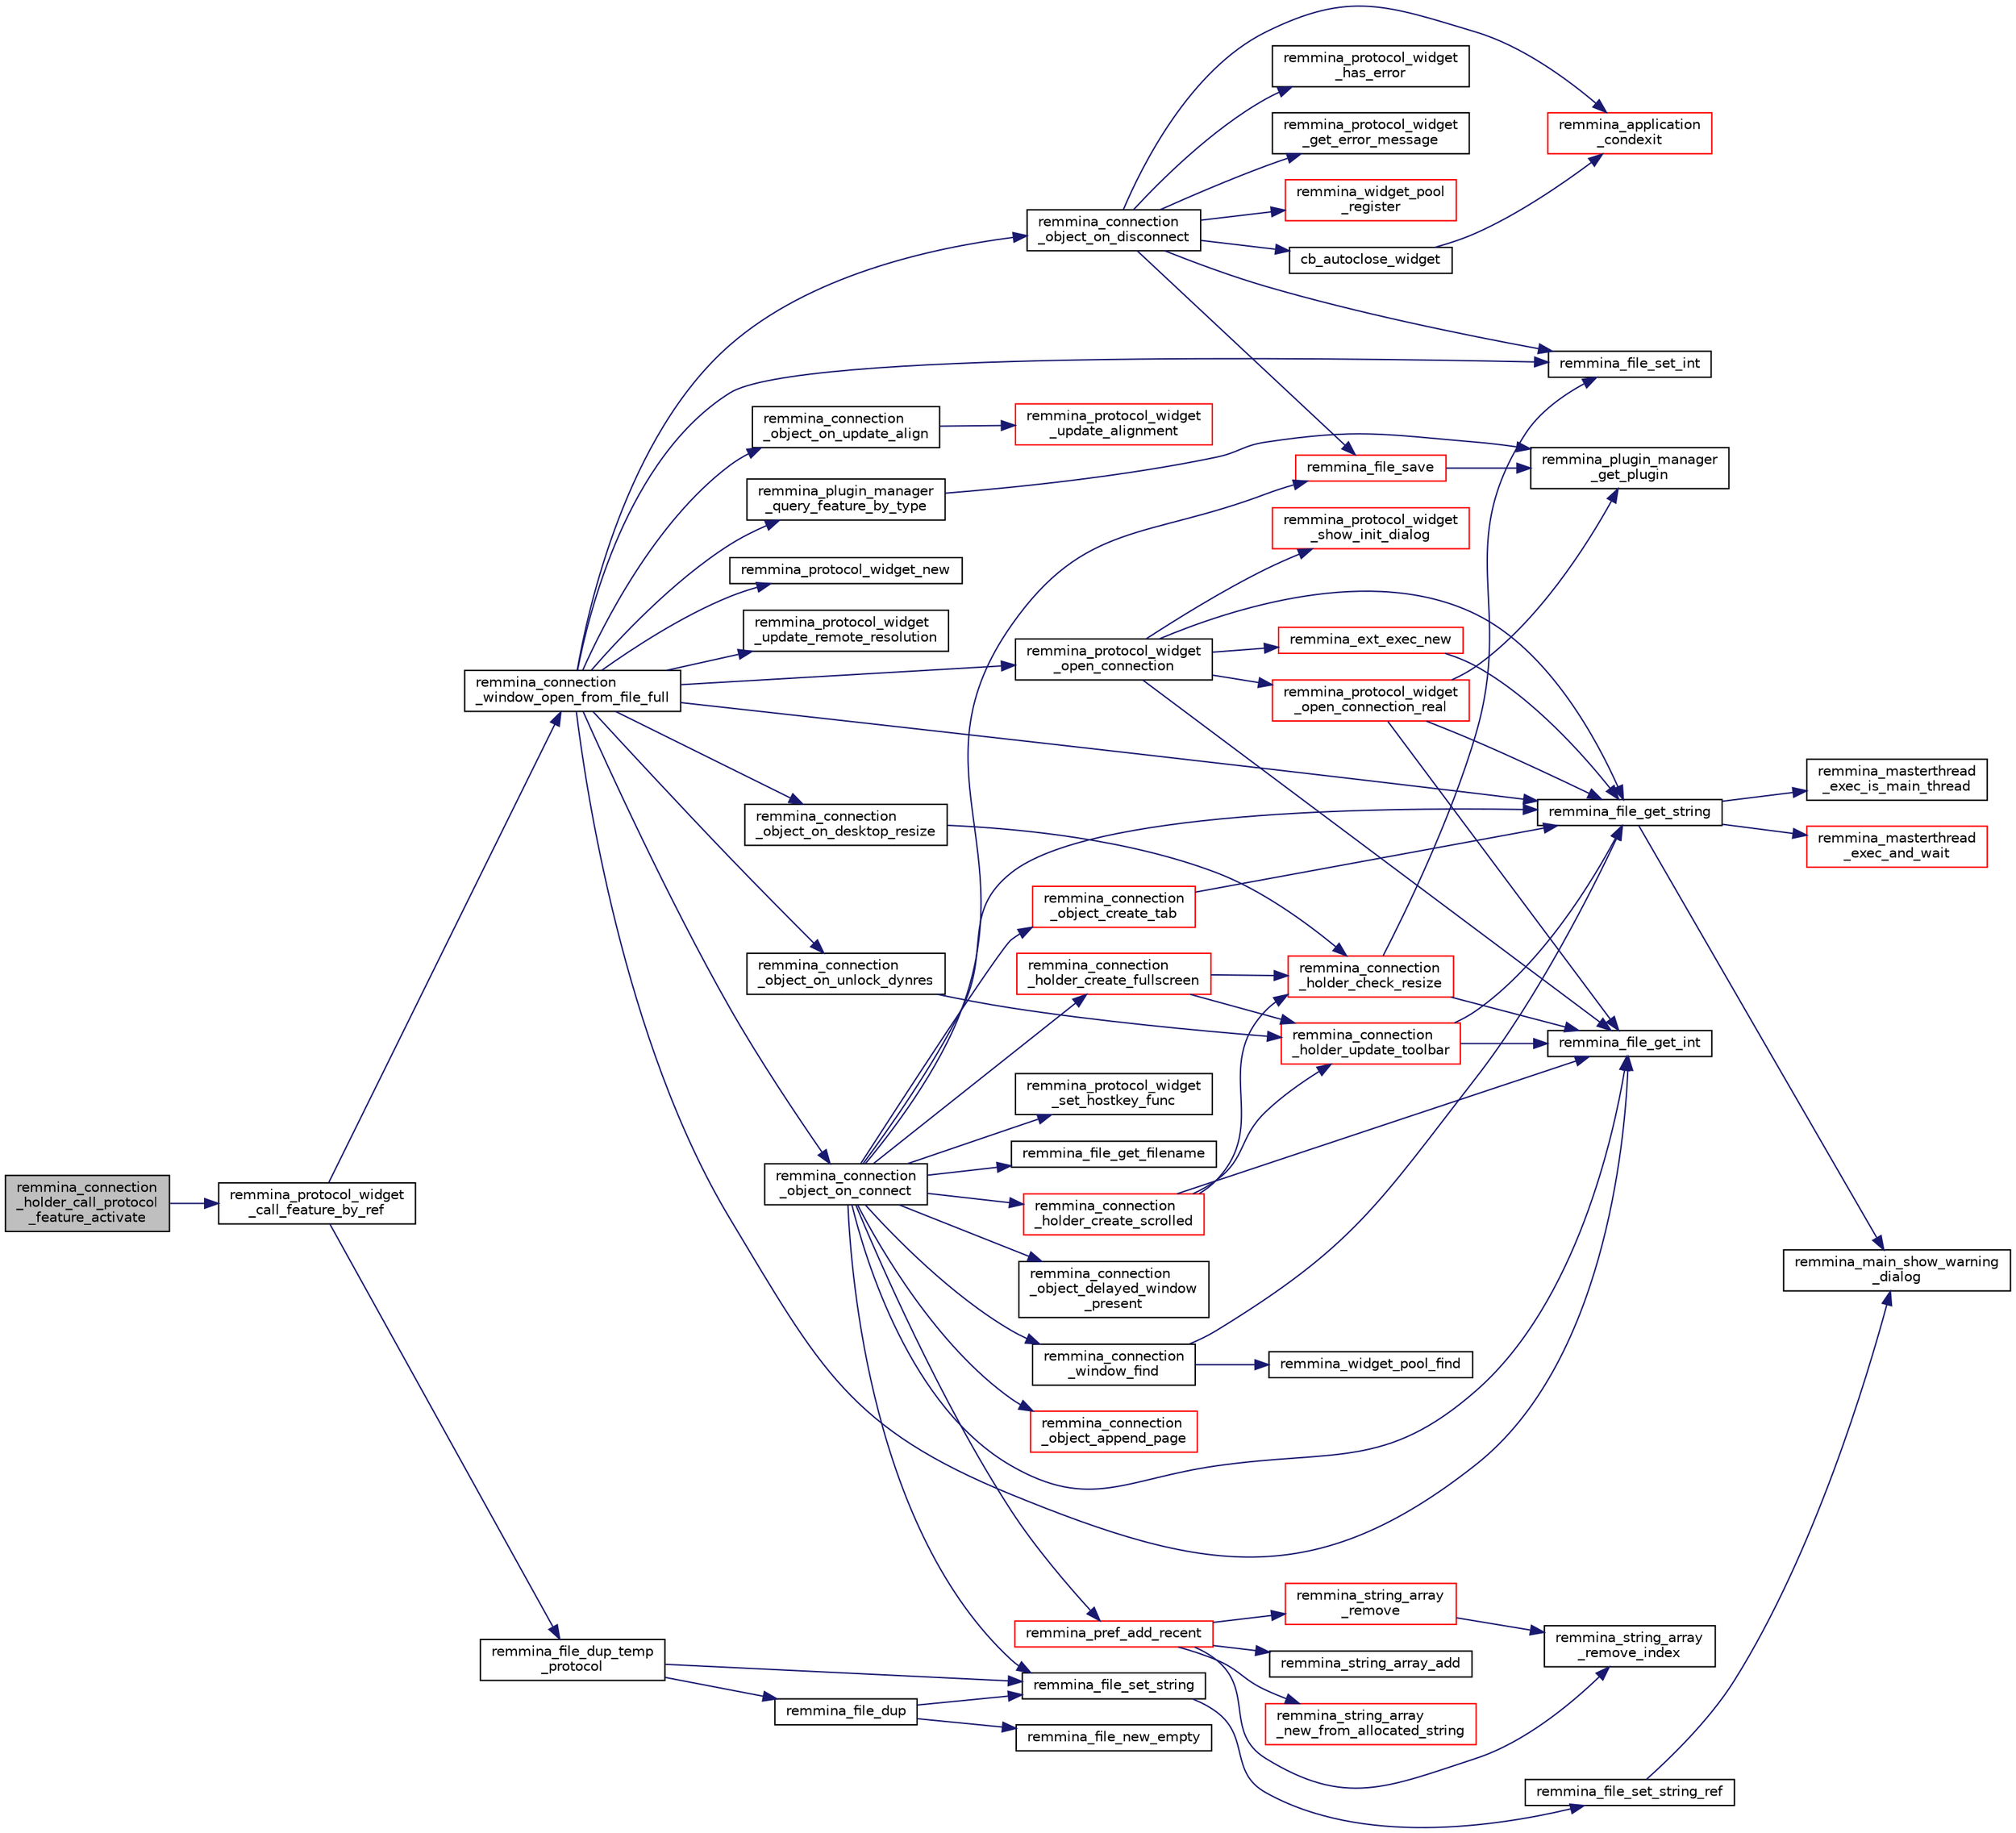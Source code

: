 digraph "remmina_connection_holder_call_protocol_feature_activate"
{
  edge [fontname="Helvetica",fontsize="10",labelfontname="Helvetica",labelfontsize="10"];
  node [fontname="Helvetica",fontsize="10",shape=record];
  rankdir="LR";
  Node254 [label="remmina_connection\l_holder_call_protocol\l_feature_activate",height=0.2,width=0.4,color="black", fillcolor="grey75", style="filled", fontcolor="black"];
  Node254 -> Node255 [color="midnightblue",fontsize="10",style="solid",fontname="Helvetica"];
  Node255 [label="remmina_protocol_widget\l_call_feature_by_ref",height=0.2,width=0.4,color="black", fillcolor="white", style="filled",URL="$remmina__protocol__widget_8c.html#a605b69a9aa4393024369cc5070488692"];
  Node255 -> Node256 [color="midnightblue",fontsize="10",style="solid",fontname="Helvetica"];
  Node256 [label="remmina_connection\l_window_open_from_file_full",height=0.2,width=0.4,color="black", fillcolor="white", style="filled",URL="$remmina__connection__window_8c.html#adbf2b670ca3bae96a99cb0b36021a961"];
  Node256 -> Node257 [color="midnightblue",fontsize="10",style="solid",fontname="Helvetica"];
  Node257 [label="remmina_protocol_widget_new",height=0.2,width=0.4,color="black", fillcolor="white", style="filled",URL="$remmina__protocol__widget_8c.html#a5c2137462d3168e90c812f1ce75a6e62"];
  Node256 -> Node258 [color="midnightblue",fontsize="10",style="solid",fontname="Helvetica"];
  Node258 [label="remmina_protocol_widget\l_update_remote_resolution",height=0.2,width=0.4,color="black", fillcolor="white", style="filled",URL="$remmina__protocol__widget_8c.html#a75c70486dec7682aeccaab235e65f6a1"];
  Node256 -> Node259 [color="midnightblue",fontsize="10",style="solid",fontname="Helvetica"];
  Node259 [label="remmina_file_get_int",height=0.2,width=0.4,color="black", fillcolor="white", style="filled",URL="$remmina__file_8c.html#a4884356c195dcfb4ceacf641a1e74e66"];
  Node256 -> Node260 [color="midnightblue",fontsize="10",style="solid",fontname="Helvetica"];
  Node260 [label="remmina_connection\l_object_on_connect",height=0.2,width=0.4,color="black", fillcolor="white", style="filled",URL="$remmina__connection__window_8c.html#a0ad685a873ecef95ec13caba17e0c22e"];
  Node260 -> Node261 [color="midnightblue",fontsize="10",style="solid",fontname="Helvetica"];
  Node261 [label="remmina_connection\l_window_find",height=0.2,width=0.4,color="black", fillcolor="white", style="filled",URL="$remmina__connection__window_8c.html#ae73329eababe2888df3ace5c2b94b410"];
  Node261 -> Node262 [color="midnightblue",fontsize="10",style="solid",fontname="Helvetica"];
  Node262 [label="remmina_file_get_string",height=0.2,width=0.4,color="black", fillcolor="white", style="filled",URL="$remmina__file_8c.html#a8eb1b213d9d08c6ad13683ce05f4355e"];
  Node262 -> Node263 [color="midnightblue",fontsize="10",style="solid",fontname="Helvetica"];
  Node263 [label="remmina_masterthread\l_exec_is_main_thread",height=0.2,width=0.4,color="black", fillcolor="white", style="filled",URL="$remmina__masterthread__exec_8c.html#a3a52e863a3a3da6da6bb5d36c13b7ff4"];
  Node262 -> Node264 [color="midnightblue",fontsize="10",style="solid",fontname="Helvetica"];
  Node264 [label="remmina_masterthread\l_exec_and_wait",height=0.2,width=0.4,color="red", fillcolor="white", style="filled",URL="$remmina__masterthread__exec_8c.html#a14628c2470cac50e87916a70ea05c97d"];
  Node262 -> Node270 [color="midnightblue",fontsize="10",style="solid",fontname="Helvetica"];
  Node270 [label="remmina_main_show_warning\l_dialog",height=0.2,width=0.4,color="black", fillcolor="white", style="filled",URL="$remmina__main_8c.html#ad99b9c0bf2fa8c166a8b4a09e06ffdf7"];
  Node261 -> Node331 [color="midnightblue",fontsize="10",style="solid",fontname="Helvetica"];
  Node331 [label="remmina_widget_pool_find",height=0.2,width=0.4,color="black", fillcolor="white", style="filled",URL="$remmina__widget__pool_8c.html#ab776b24a3b829a1d5dd7974cb8582c05"];
  Node260 -> Node332 [color="midnightblue",fontsize="10",style="solid",fontname="Helvetica"];
  Node332 [label="remmina_protocol_widget\l_set_hostkey_func",height=0.2,width=0.4,color="black", fillcolor="white", style="filled",URL="$remmina__protocol__widget_8c.html#a9e77e4da16282ef5413f57b124038bff"];
  Node260 -> Node304 [color="midnightblue",fontsize="10",style="solid",fontname="Helvetica"];
  Node304 [label="remmina_file_get_filename",height=0.2,width=0.4,color="black", fillcolor="white", style="filled",URL="$remmina__file_8c.html#ad1e4f3a0f64cd98e301044b6c38a1f1d"];
  Node260 -> Node333 [color="midnightblue",fontsize="10",style="solid",fontname="Helvetica"];
  Node333 [label="remmina_pref_add_recent",height=0.2,width=0.4,color="red", fillcolor="white", style="filled",URL="$remmina__pref_8c.html#ab9e75c6bf39aa93a87d421fc3d742d60"];
  Node333 -> Node334 [color="midnightblue",fontsize="10",style="solid",fontname="Helvetica"];
  Node334 [label="remmina_string_array\l_new_from_allocated_string",height=0.2,width=0.4,color="red", fillcolor="white", style="filled",URL="$remmina__string__array_8c.html#a462a635b3a55cc0e3af087ff996fba9a"];
  Node333 -> Node336 [color="midnightblue",fontsize="10",style="solid",fontname="Helvetica"];
  Node336 [label="remmina_string_array\l_remove",height=0.2,width=0.4,color="red", fillcolor="white", style="filled",URL="$remmina__string__array_8c.html#a2a8a9753ebf61c9418a77ba3dd654ff3"];
  Node336 -> Node337 [color="midnightblue",fontsize="10",style="solid",fontname="Helvetica"];
  Node337 [label="remmina_string_array\l_remove_index",height=0.2,width=0.4,color="black", fillcolor="white", style="filled",URL="$remmina__string__array_8c.html#a40811c036e46f6544ab6c4cff445454b"];
  Node333 -> Node337 [color="midnightblue",fontsize="10",style="solid",fontname="Helvetica"];
  Node333 -> Node287 [color="midnightblue",fontsize="10",style="solid",fontname="Helvetica"];
  Node287 [label="remmina_string_array_add",height=0.2,width=0.4,color="black", fillcolor="white", style="filled",URL="$remmina__string__array_8c.html#a2aaacca7db4b86f836486cfb559398f0"];
  Node260 -> Node262 [color="midnightblue",fontsize="10",style="solid",fontname="Helvetica"];
  Node260 -> Node268 [color="midnightblue",fontsize="10",style="solid",fontname="Helvetica"];
  Node268 [label="remmina_file_set_string",height=0.2,width=0.4,color="black", fillcolor="white", style="filled",URL="$remmina__file_8c.html#a85ca1ca2d0bf9ef29e490c6f4527a954"];
  Node268 -> Node269 [color="midnightblue",fontsize="10",style="solid",fontname="Helvetica"];
  Node269 [label="remmina_file_set_string_ref",height=0.2,width=0.4,color="black", fillcolor="white", style="filled",URL="$remmina__file_8c.html#a74951c1067a1a5e1341f5e1c1206dec6"];
  Node269 -> Node270 [color="midnightblue",fontsize="10",style="solid",fontname="Helvetica"];
  Node260 -> Node271 [color="midnightblue",fontsize="10",style="solid",fontname="Helvetica"];
  Node271 [label="remmina_file_save",height=0.2,width=0.4,color="red", fillcolor="white", style="filled",URL="$remmina__file_8c.html#a8c893a5deec9bc446bd89cc9973416c7"];
  Node271 -> Node273 [color="midnightblue",fontsize="10",style="solid",fontname="Helvetica"];
  Node273 [label="remmina_plugin_manager\l_get_plugin",height=0.2,width=0.4,color="black", fillcolor="white", style="filled",URL="$remmina__plugin__manager_8c.html#a3872c8656a8a3d5147bcc603471c1932"];
  Node260 -> Node259 [color="midnightblue",fontsize="10",style="solid",fontname="Helvetica"];
  Node260 -> Node339 [color="midnightblue",fontsize="10",style="solid",fontname="Helvetica"];
  Node339 [label="remmina_connection\l_holder_create_fullscreen",height=0.2,width=0.4,color="red", fillcolor="white", style="filled",URL="$remmina__connection__window_8c.html#ae67ca4d276339723c1ff87fc224eaccf"];
  Node339 -> Node462 [color="midnightblue",fontsize="10",style="solid",fontname="Helvetica"];
  Node462 [label="remmina_connection\l_holder_update_toolbar",height=0.2,width=0.4,color="red", fillcolor="white", style="filled",URL="$remmina__connection__window_8c.html#a1b31d50e3792f41f4f78c1dbc1c5b27c"];
  Node462 -> Node259 [color="midnightblue",fontsize="10",style="solid",fontname="Helvetica"];
  Node462 -> Node262 [color="midnightblue",fontsize="10",style="solid",fontname="Helvetica"];
  Node339 -> Node376 [color="midnightblue",fontsize="10",style="solid",fontname="Helvetica"];
  Node376 [label="remmina_connection\l_holder_check_resize",height=0.2,width=0.4,color="red", fillcolor="white", style="filled",URL="$remmina__connection__window_8c.html#adf48e258e535235d29c9638333488920"];
  Node376 -> Node259 [color="midnightblue",fontsize="10",style="solid",fontname="Helvetica"];
  Node376 -> Node375 [color="midnightblue",fontsize="10",style="solid",fontname="Helvetica"];
  Node375 [label="remmina_file_set_int",height=0.2,width=0.4,color="black", fillcolor="white", style="filled",URL="$remmina__file_8c.html#af153b0d289ac93f6ecdaa15d5f3b9b8c"];
  Node260 -> Node390 [color="midnightblue",fontsize="10",style="solid",fontname="Helvetica"];
  Node390 [label="remmina_connection\l_holder_create_scrolled",height=0.2,width=0.4,color="red", fillcolor="white", style="filled",URL="$remmina__connection__window_8c.html#a57b3656c37df65d276ddd50a16906dc7"];
  Node390 -> Node259 [color="midnightblue",fontsize="10",style="solid",fontname="Helvetica"];
  Node390 -> Node462 [color="midnightblue",fontsize="10",style="solid",fontname="Helvetica"];
  Node390 -> Node376 [color="midnightblue",fontsize="10",style="solid",fontname="Helvetica"];
  Node260 -> Node451 [color="midnightblue",fontsize="10",style="solid",fontname="Helvetica"];
  Node451 [label="remmina_connection\l_object_create_tab",height=0.2,width=0.4,color="red", fillcolor="white", style="filled",URL="$remmina__connection__window_8c.html#a888c4dd031e9366a3284cb34351865aa"];
  Node451 -> Node262 [color="midnightblue",fontsize="10",style="solid",fontname="Helvetica"];
  Node260 -> Node453 [color="midnightblue",fontsize="10",style="solid",fontname="Helvetica"];
  Node453 [label="remmina_connection\l_object_append_page",height=0.2,width=0.4,color="red", fillcolor="white", style="filled",URL="$remmina__connection__window_8c.html#ac06b41c974d5cfc6277f50b617a550bb"];
  Node260 -> Node479 [color="midnightblue",fontsize="10",style="solid",fontname="Helvetica"];
  Node479 [label="remmina_connection\l_object_delayed_window\l_present",height=0.2,width=0.4,color="black", fillcolor="white", style="filled",URL="$remmina__connection__window_8c.html#afd1bfcfb4c203544904a85aba87d4c88"];
  Node256 -> Node480 [color="midnightblue",fontsize="10",style="solid",fontname="Helvetica"];
  Node480 [label="remmina_connection\l_object_on_disconnect",height=0.2,width=0.4,color="black", fillcolor="white", style="filled",URL="$remmina__connection__window_8c.html#ad6ea67e2303625444fb4936a114e82df"];
  Node480 -> Node375 [color="midnightblue",fontsize="10",style="solid",fontname="Helvetica"];
  Node480 -> Node271 [color="midnightblue",fontsize="10",style="solid",fontname="Helvetica"];
  Node480 -> Node481 [color="midnightblue",fontsize="10",style="solid",fontname="Helvetica"];
  Node481 [label="remmina_protocol_widget\l_has_error",height=0.2,width=0.4,color="black", fillcolor="white", style="filled",URL="$remmina__protocol__widget_8c.html#aab2f304822ccfd4979854ef1afd81771"];
  Node480 -> Node482 [color="midnightblue",fontsize="10",style="solid",fontname="Helvetica"];
  Node482 [label="remmina_protocol_widget\l_get_error_message",height=0.2,width=0.4,color="black", fillcolor="white", style="filled",URL="$remmina__protocol__widget_8c.html#a0aa0f7d6c411f9061892848ffb558877"];
  Node480 -> Node483 [color="midnightblue",fontsize="10",style="solid",fontname="Helvetica"];
  Node483 [label="cb_autoclose_widget",height=0.2,width=0.4,color="black", fillcolor="white", style="filled",URL="$remmina__connection__window_8c.html#a6d866a05da5d47a9342d4c87dbf70863"];
  Node483 -> Node484 [color="midnightblue",fontsize="10",style="solid",fontname="Helvetica"];
  Node484 [label="remmina_application\l_condexit",height=0.2,width=0.4,color="red", fillcolor="white", style="filled",URL="$remmina__exec_8c.html#aaa67e07e2426828d7e7b9b30d2038d31"];
  Node480 -> Node505 [color="midnightblue",fontsize="10",style="solid",fontname="Helvetica"];
  Node505 [label="remmina_widget_pool\l_register",height=0.2,width=0.4,color="red", fillcolor="white", style="filled",URL="$remmina__widget__pool_8c.html#ae3c9c9853eb5bedbfeadbfac1d495b95"];
  Node480 -> Node484 [color="midnightblue",fontsize="10",style="solid",fontname="Helvetica"];
  Node256 -> Node507 [color="midnightblue",fontsize="10",style="solid",fontname="Helvetica"];
  Node507 [label="remmina_connection\l_object_on_desktop_resize",height=0.2,width=0.4,color="black", fillcolor="white", style="filled",URL="$remmina__connection__window_8c.html#a3bb0386b166904eb00902d08d6c959a5"];
  Node507 -> Node376 [color="midnightblue",fontsize="10",style="solid",fontname="Helvetica"];
  Node256 -> Node508 [color="midnightblue",fontsize="10",style="solid",fontname="Helvetica"];
  Node508 [label="remmina_connection\l_object_on_update_align",height=0.2,width=0.4,color="black", fillcolor="white", style="filled",URL="$remmina__connection__window_8c.html#a0872efe4b1084b17bab7ac962920c3e9"];
  Node508 -> Node413 [color="midnightblue",fontsize="10",style="solid",fontname="Helvetica"];
  Node413 [label="remmina_protocol_widget\l_update_alignment",height=0.2,width=0.4,color="red", fillcolor="white", style="filled",URL="$remmina__connection__window_8c.html#ab7dc553cbd2005feb77163cf79f48f6d"];
  Node256 -> Node509 [color="midnightblue",fontsize="10",style="solid",fontname="Helvetica"];
  Node509 [label="remmina_connection\l_object_on_unlock_dynres",height=0.2,width=0.4,color="black", fillcolor="white", style="filled",URL="$remmina__connection__window_8c.html#a0cffd168e21bdd3d9469ca2e86e19c31"];
  Node509 -> Node462 [color="midnightblue",fontsize="10",style="solid",fontname="Helvetica"];
  Node256 -> Node510 [color="midnightblue",fontsize="10",style="solid",fontname="Helvetica"];
  Node510 [label="remmina_plugin_manager\l_query_feature_by_type",height=0.2,width=0.4,color="black", fillcolor="white", style="filled",URL="$remmina__plugin__manager_8c.html#a1668951fd7067f2c405e001836855080"];
  Node510 -> Node273 [color="midnightblue",fontsize="10",style="solid",fontname="Helvetica"];
  Node256 -> Node262 [color="midnightblue",fontsize="10",style="solid",fontname="Helvetica"];
  Node256 -> Node375 [color="midnightblue",fontsize="10",style="solid",fontname="Helvetica"];
  Node256 -> Node511 [color="midnightblue",fontsize="10",style="solid",fontname="Helvetica"];
  Node511 [label="remmina_protocol_widget\l_open_connection",height=0.2,width=0.4,color="black", fillcolor="white", style="filled",URL="$remmina__protocol__widget_8c.html#aeffcbd7db351d4cacd7c8ba801ea2c37"];
  Node511 -> Node259 [color="midnightblue",fontsize="10",style="solid",fontname="Helvetica"];
  Node511 -> Node349 [color="midnightblue",fontsize="10",style="solid",fontname="Helvetica"];
  Node349 [label="remmina_ext_exec_new",height=0.2,width=0.4,color="red", fillcolor="white", style="filled",URL="$remmina__ext__exec_8c.html#a7c81795162a70d06294fdf935ea210d7"];
  Node349 -> Node262 [color="midnightblue",fontsize="10",style="solid",fontname="Helvetica"];
  Node511 -> Node512 [color="midnightblue",fontsize="10",style="solid",fontname="Helvetica"];
  Node512 [label="remmina_protocol_widget\l_show_init_dialog",height=0.2,width=0.4,color="red", fillcolor="white", style="filled",URL="$remmina__protocol__widget_8c.html#a4bc73ebac622cdf46860f4ad351244d7"];
  Node511 -> Node262 [color="midnightblue",fontsize="10",style="solid",fontname="Helvetica"];
  Node511 -> Node515 [color="midnightblue",fontsize="10",style="solid",fontname="Helvetica"];
  Node515 [label="remmina_protocol_widget\l_open_connection_real",height=0.2,width=0.4,color="red", fillcolor="white", style="filled",URL="$remmina__protocol__widget_8c.html#a76ad91e7f8648699f71c466e203aa6dd"];
  Node515 -> Node273 [color="midnightblue",fontsize="10",style="solid",fontname="Helvetica"];
  Node515 -> Node262 [color="midnightblue",fontsize="10",style="solid",fontname="Helvetica"];
  Node515 -> Node259 [color="midnightblue",fontsize="10",style="solid",fontname="Helvetica"];
  Node255 -> Node517 [color="midnightblue",fontsize="10",style="solid",fontname="Helvetica"];
  Node517 [label="remmina_file_dup_temp\l_protocol",height=0.2,width=0.4,color="black", fillcolor="white", style="filled",URL="$remmina__file_8c.html#a52a0986eaf54c9e606ce9cdf8bb57e60"];
  Node517 -> Node518 [color="midnightblue",fontsize="10",style="solid",fontname="Helvetica"];
  Node518 [label="remmina_file_dup",height=0.2,width=0.4,color="black", fillcolor="white", style="filled",URL="$remmina__file_8c.html#a3fb992fced83e0f1c4e4e3c8d2206be5"];
  Node518 -> Node292 [color="midnightblue",fontsize="10",style="solid",fontname="Helvetica"];
  Node292 [label="remmina_file_new_empty",height=0.2,width=0.4,color="black", fillcolor="white", style="filled",URL="$remmina__file_8c.html#adab087b7139756f029020a87a5438cfa"];
  Node518 -> Node268 [color="midnightblue",fontsize="10",style="solid",fontname="Helvetica"];
  Node517 -> Node268 [color="midnightblue",fontsize="10",style="solid",fontname="Helvetica"];
}
